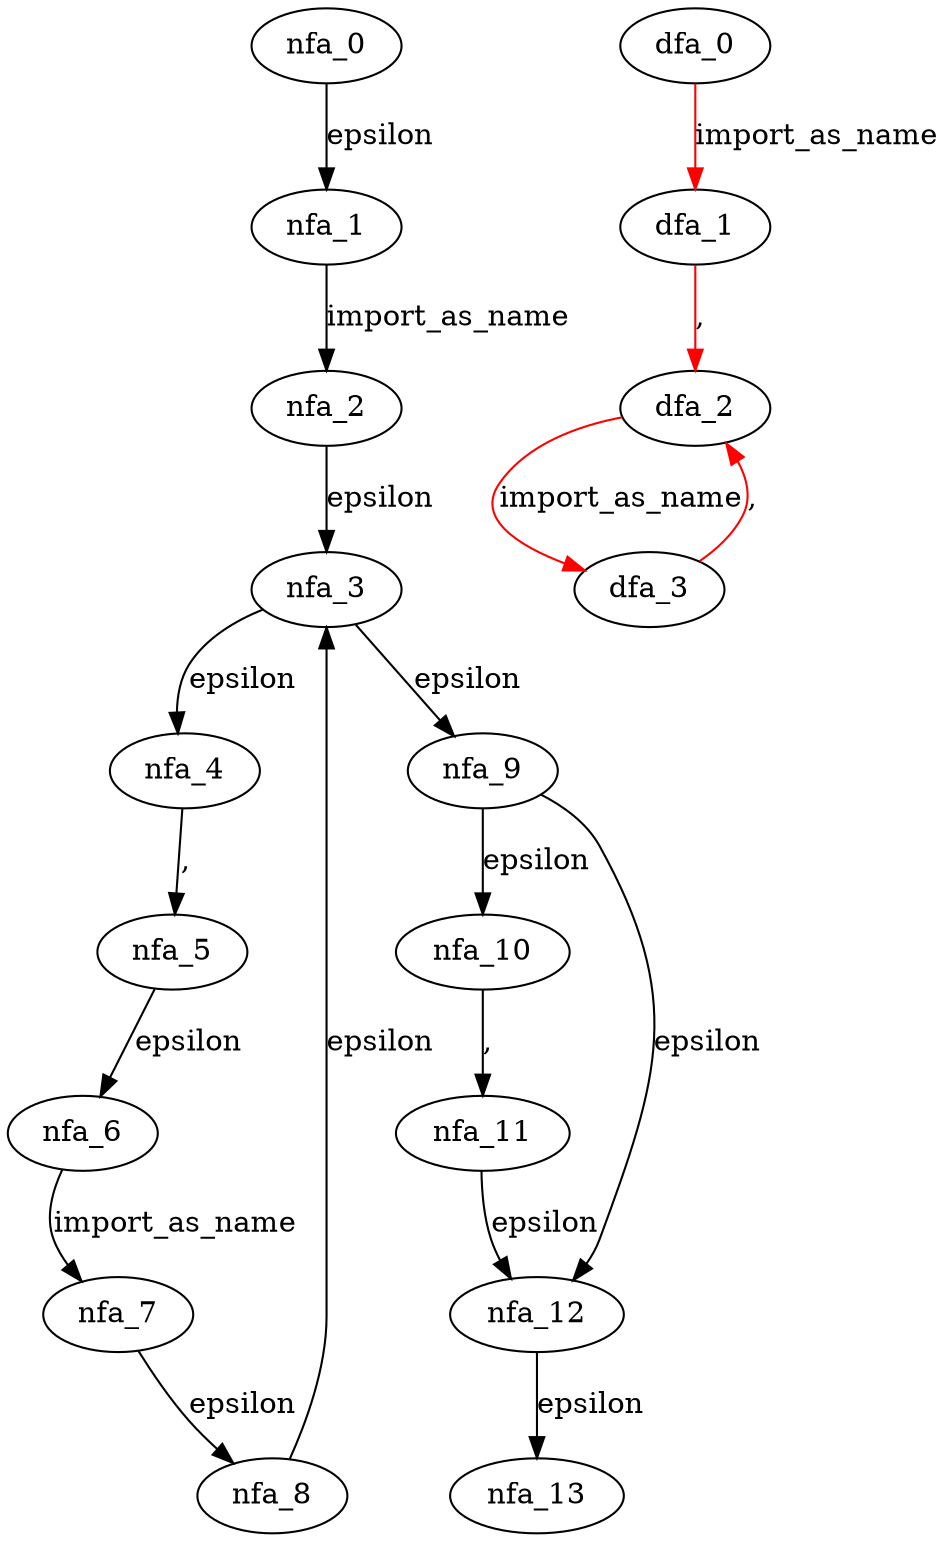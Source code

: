 digraph import_as_names {
 subgraph import_as_names_nfa {
  nfa_0->nfa_1[label=epsilon]
  nfa_1->nfa_2[label=import_as_name]
  nfa_2->nfa_3[label=epsilon]
  nfa_3->nfa_4[label=epsilon]
  nfa_4->nfa_5[label=","]
  nfa_5->nfa_6[label=epsilon]
  nfa_6->nfa_7[label=import_as_name]
  nfa_7->nfa_8[label=epsilon]
  nfa_8->nfa_3[label=epsilon]
  nfa_3->nfa_9[label=epsilon]
  nfa_9->nfa_10[label=epsilon]
  nfa_10->nfa_11[label=","]
  nfa_11->nfa_12[label=epsilon]
  nfa_12->nfa_13[label=epsilon]
  nfa_9->nfa_12[label=epsilon]
  }
 subgraph import_as_names_dfa {
  dfa_0->dfa_1[label=import_as_name,color=red]
  dfa_1->dfa_2[label=",",color=red]
  dfa_2->dfa_3[label=import_as_name,color=red]
  dfa_3->dfa_2[label=",",color=red]
  }
}
